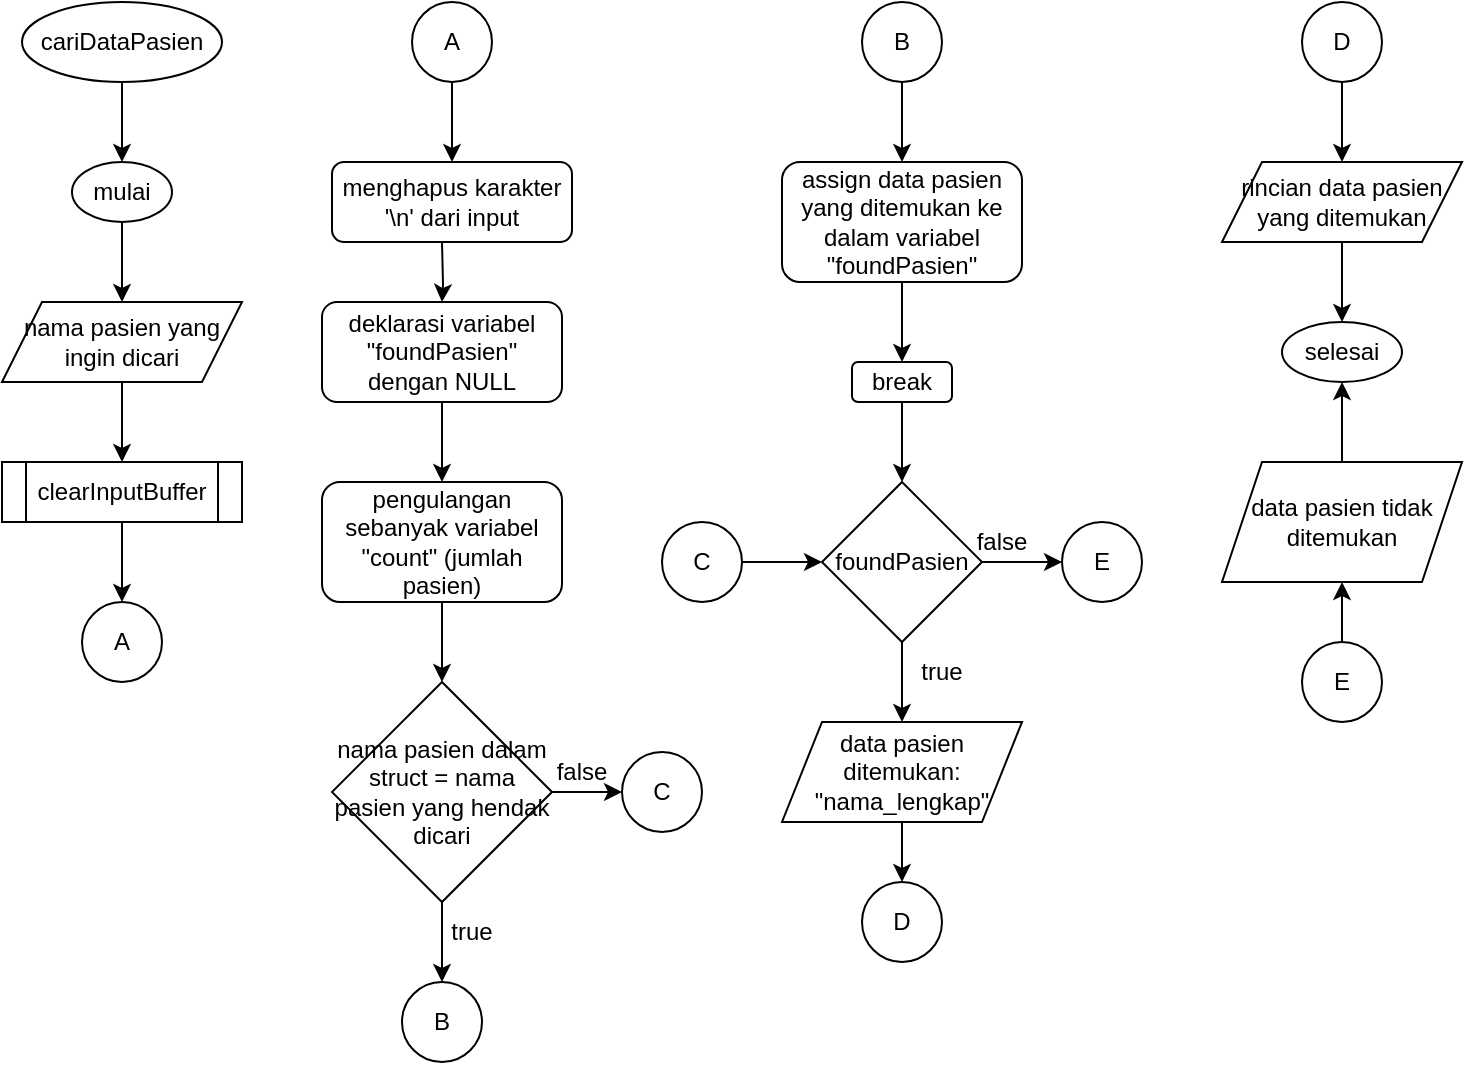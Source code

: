 <mxfile version="24.5.2" type="onedrive">
  <diagram name="Halaman-1" id="Zz-5cSAST-9Dv1S7MNW6">
    <mxGraphModel grid="1" page="1" gridSize="10" guides="1" tooltips="1" connect="1" arrows="1" fold="1" pageScale="1" pageWidth="827" pageHeight="1169" math="0" shadow="0">
      <root>
        <mxCell id="0" />
        <mxCell id="1" parent="0" />
        <mxCell id="5BNyNckIgp-UddNAA74F-3" value="" style="edgeStyle=orthogonalEdgeStyle;rounded=0;orthogonalLoop=1;jettySize=auto;html=1;" edge="1" parent="1" source="5BNyNckIgp-UddNAA74F-1" target="5BNyNckIgp-UddNAA74F-2">
          <mxGeometry relative="1" as="geometry" />
        </mxCell>
        <mxCell id="5BNyNckIgp-UddNAA74F-1" value="cariDataPasien" style="ellipse;whiteSpace=wrap;html=1;" vertex="1" parent="1">
          <mxGeometry x="40" y="40" width="100" height="40" as="geometry" />
        </mxCell>
        <mxCell id="5BNyNckIgp-UddNAA74F-5" value="" style="edgeStyle=orthogonalEdgeStyle;rounded=0;orthogonalLoop=1;jettySize=auto;html=1;" edge="1" parent="1" source="5BNyNckIgp-UddNAA74F-2" target="5BNyNckIgp-UddNAA74F-4">
          <mxGeometry relative="1" as="geometry" />
        </mxCell>
        <mxCell id="5BNyNckIgp-UddNAA74F-2" value="mulai" style="ellipse;whiteSpace=wrap;html=1;" vertex="1" parent="1">
          <mxGeometry x="65" y="120" width="50" height="30" as="geometry" />
        </mxCell>
        <mxCell id="5BNyNckIgp-UddNAA74F-7" value="" style="edgeStyle=orthogonalEdgeStyle;rounded=0;orthogonalLoop=1;jettySize=auto;html=1;" edge="1" parent="1" source="5BNyNckIgp-UddNAA74F-4" target="5BNyNckIgp-UddNAA74F-6">
          <mxGeometry relative="1" as="geometry" />
        </mxCell>
        <mxCell id="5BNyNckIgp-UddNAA74F-4" value="nama pasien yang ingin dicari" style="shape=parallelogram;perimeter=parallelogramPerimeter;whiteSpace=wrap;html=1;fixedSize=1;" vertex="1" parent="1">
          <mxGeometry x="30" y="190" width="120" height="40" as="geometry" />
        </mxCell>
        <mxCell id="5BNyNckIgp-UddNAA74F-34" value="" style="edgeStyle=orthogonalEdgeStyle;rounded=0;orthogonalLoop=1;jettySize=auto;html=1;" edge="1" parent="1" source="5BNyNckIgp-UddNAA74F-6" target="5BNyNckIgp-UddNAA74F-33">
          <mxGeometry relative="1" as="geometry" />
        </mxCell>
        <mxCell id="5BNyNckIgp-UddNAA74F-6" value="clearInputBuffer" style="shape=process;whiteSpace=wrap;html=1;backgroundOutline=1;" vertex="1" parent="1">
          <mxGeometry x="30" y="270" width="120" height="30" as="geometry" />
        </mxCell>
        <mxCell id="5BNyNckIgp-UddNAA74F-11" value="" style="edgeStyle=orthogonalEdgeStyle;rounded=0;orthogonalLoop=1;jettySize=auto;html=1;" edge="1" parent="1" target="5BNyNckIgp-UddNAA74F-10">
          <mxGeometry relative="1" as="geometry">
            <mxPoint x="250" y="160" as="sourcePoint" />
          </mxGeometry>
        </mxCell>
        <mxCell id="5BNyNckIgp-UddNAA74F-13" value="" style="edgeStyle=orthogonalEdgeStyle;rounded=0;orthogonalLoop=1;jettySize=auto;html=1;" edge="1" parent="1" source="5BNyNckIgp-UddNAA74F-10" target="5BNyNckIgp-UddNAA74F-12">
          <mxGeometry relative="1" as="geometry" />
        </mxCell>
        <mxCell id="5BNyNckIgp-UddNAA74F-10" value="deklarasi variabel &quot;foundPasien&quot; dengan NULL" style="rounded=1;whiteSpace=wrap;html=1;" vertex="1" parent="1">
          <mxGeometry x="190" y="190" width="120" height="50" as="geometry" />
        </mxCell>
        <mxCell id="5BNyNckIgp-UddNAA74F-15" value="" style="edgeStyle=orthogonalEdgeStyle;rounded=0;orthogonalLoop=1;jettySize=auto;html=1;" edge="1" parent="1" source="5BNyNckIgp-UddNAA74F-12" target="5BNyNckIgp-UddNAA74F-14">
          <mxGeometry relative="1" as="geometry" />
        </mxCell>
        <mxCell id="5BNyNckIgp-UddNAA74F-12" value="pengulangan sebanyak variabel &quot;count&quot; (jumlah pasien)" style="rounded=1;whiteSpace=wrap;html=1;" vertex="1" parent="1">
          <mxGeometry x="190" y="280" width="120" height="60" as="geometry" />
        </mxCell>
        <mxCell id="5BNyNckIgp-UddNAA74F-38" value="" style="edgeStyle=orthogonalEdgeStyle;rounded=0;orthogonalLoop=1;jettySize=auto;html=1;" edge="1" parent="1" source="5BNyNckIgp-UddNAA74F-14" target="5BNyNckIgp-UddNAA74F-37">
          <mxGeometry relative="1" as="geometry" />
        </mxCell>
        <mxCell id="5BNyNckIgp-UddNAA74F-41" value="" style="edgeStyle=orthogonalEdgeStyle;rounded=0;orthogonalLoop=1;jettySize=auto;html=1;" edge="1" parent="1" source="5BNyNckIgp-UddNAA74F-14" target="5BNyNckIgp-UddNAA74F-40">
          <mxGeometry relative="1" as="geometry" />
        </mxCell>
        <mxCell id="5BNyNckIgp-UddNAA74F-14" value="nama pasien dalam struct = nama pasien yang hendak dicari" style="rhombus;whiteSpace=wrap;html=1;" vertex="1" parent="1">
          <mxGeometry x="195" y="380" width="110" height="110" as="geometry" />
        </mxCell>
        <mxCell id="5BNyNckIgp-UddNAA74F-20" value="" style="edgeStyle=orthogonalEdgeStyle;rounded=0;orthogonalLoop=1;jettySize=auto;html=1;" edge="1" parent="1" source="5BNyNckIgp-UddNAA74F-16" target="5BNyNckIgp-UddNAA74F-19">
          <mxGeometry relative="1" as="geometry" />
        </mxCell>
        <mxCell id="5BNyNckIgp-UddNAA74F-16" value="assign data pasien yang ditemukan ke dalam variabel &quot;foundPasien&quot;" style="rounded=1;whiteSpace=wrap;html=1;" vertex="1" parent="1">
          <mxGeometry x="420" y="120" width="120" height="60" as="geometry" />
        </mxCell>
        <mxCell id="5BNyNckIgp-UddNAA74F-22" value="" style="edgeStyle=orthogonalEdgeStyle;rounded=0;orthogonalLoop=1;jettySize=auto;html=1;" edge="1" parent="1" source="5BNyNckIgp-UddNAA74F-19" target="5BNyNckIgp-UddNAA74F-21">
          <mxGeometry relative="1" as="geometry" />
        </mxCell>
        <mxCell id="5BNyNckIgp-UddNAA74F-19" value="break" style="rounded=1;whiteSpace=wrap;html=1;" vertex="1" parent="1">
          <mxGeometry x="455" y="220" width="50" height="20" as="geometry" />
        </mxCell>
        <mxCell id="5BNyNckIgp-UddNAA74F-24" value="" style="edgeStyle=orthogonalEdgeStyle;rounded=0;orthogonalLoop=1;jettySize=auto;html=1;" edge="1" parent="1" source="5BNyNckIgp-UddNAA74F-21" target="5BNyNckIgp-UddNAA74F-23">
          <mxGeometry relative="1" as="geometry" />
        </mxCell>
        <mxCell id="5BNyNckIgp-UddNAA74F-57" value="" style="edgeStyle=orthogonalEdgeStyle;rounded=0;orthogonalLoop=1;jettySize=auto;html=1;" edge="1" parent="1" source="5BNyNckIgp-UddNAA74F-21" target="5BNyNckIgp-UddNAA74F-56">
          <mxGeometry relative="1" as="geometry" />
        </mxCell>
        <mxCell id="5BNyNckIgp-UddNAA74F-21" value="foundPasien" style="rhombus;whiteSpace=wrap;html=1;" vertex="1" parent="1">
          <mxGeometry x="440" y="280" width="80" height="80" as="geometry" />
        </mxCell>
        <mxCell id="5BNyNckIgp-UddNAA74F-46" value="" style="edgeStyle=orthogonalEdgeStyle;rounded=0;orthogonalLoop=1;jettySize=auto;html=1;" edge="1" parent="1" source="5BNyNckIgp-UddNAA74F-23" target="5BNyNckIgp-UddNAA74F-45">
          <mxGeometry relative="1" as="geometry" />
        </mxCell>
        <mxCell id="5BNyNckIgp-UddNAA74F-23" value="data pasien ditemukan: &quot;nama_lengkap&quot;" style="shape=parallelogram;perimeter=parallelogramPerimeter;whiteSpace=wrap;html=1;fixedSize=1;" vertex="1" parent="1">
          <mxGeometry x="420" y="400" width="120" height="50" as="geometry" />
        </mxCell>
        <mxCell id="5BNyNckIgp-UddNAA74F-25" value="true" style="text;html=1;align=center;verticalAlign=middle;whiteSpace=wrap;rounded=0;" vertex="1" parent="1">
          <mxGeometry x="470" y="360" width="60" height="30" as="geometry" />
        </mxCell>
        <mxCell id="5BNyNckIgp-UddNAA74F-50" value="" style="edgeStyle=orthogonalEdgeStyle;rounded=0;orthogonalLoop=1;jettySize=auto;html=1;" edge="1" parent="1" source="5BNyNckIgp-UddNAA74F-27" target="5BNyNckIgp-UddNAA74F-49">
          <mxGeometry relative="1" as="geometry" />
        </mxCell>
        <mxCell id="5BNyNckIgp-UddNAA74F-27" value="rincian data pasien yang ditemukan" style="shape=parallelogram;perimeter=parallelogramPerimeter;whiteSpace=wrap;html=1;fixedSize=1;" vertex="1" parent="1">
          <mxGeometry x="640" y="120" width="120" height="40" as="geometry" />
        </mxCell>
        <mxCell id="5BNyNckIgp-UddNAA74F-51" value="" style="edgeStyle=orthogonalEdgeStyle;rounded=0;orthogonalLoop=1;jettySize=auto;html=1;" edge="1" parent="1" source="5BNyNckIgp-UddNAA74F-29" target="5BNyNckIgp-UddNAA74F-49">
          <mxGeometry relative="1" as="geometry" />
        </mxCell>
        <mxCell id="5BNyNckIgp-UddNAA74F-29" value="data pasien tidak ditemukan" style="shape=parallelogram;perimeter=parallelogramPerimeter;whiteSpace=wrap;html=1;fixedSize=1;" vertex="1" parent="1">
          <mxGeometry x="640" y="270" width="120" height="60" as="geometry" />
        </mxCell>
        <mxCell id="5BNyNckIgp-UddNAA74F-32" value="menghapus karakter &#39;\n&#39; dari input" style="rounded=1;whiteSpace=wrap;html=1;" vertex="1" parent="1">
          <mxGeometry x="195" y="120" width="120" height="40" as="geometry" />
        </mxCell>
        <mxCell id="5BNyNckIgp-UddNAA74F-33" value="A" style="ellipse;whiteSpace=wrap;html=1;aspect=fixed;" vertex="1" parent="1">
          <mxGeometry x="70" y="340" width="40" height="40" as="geometry" />
        </mxCell>
        <mxCell id="5BNyNckIgp-UddNAA74F-36" value="" style="edgeStyle=orthogonalEdgeStyle;rounded=0;orthogonalLoop=1;jettySize=auto;html=1;" edge="1" parent="1" source="5BNyNckIgp-UddNAA74F-35" target="5BNyNckIgp-UddNAA74F-32">
          <mxGeometry relative="1" as="geometry" />
        </mxCell>
        <mxCell id="5BNyNckIgp-UddNAA74F-35" value="A" style="ellipse;whiteSpace=wrap;html=1;aspect=fixed;" vertex="1" parent="1">
          <mxGeometry x="235" y="40" width="40" height="40" as="geometry" />
        </mxCell>
        <mxCell id="5BNyNckIgp-UddNAA74F-37" value="B" style="ellipse;whiteSpace=wrap;html=1;aspect=fixed;" vertex="1" parent="1">
          <mxGeometry x="230" y="530" width="40" height="40" as="geometry" />
        </mxCell>
        <mxCell id="5BNyNckIgp-UddNAA74F-39" value="true" style="text;html=1;align=center;verticalAlign=middle;whiteSpace=wrap;rounded=0;" vertex="1" parent="1">
          <mxGeometry x="235" y="490" width="60" height="30" as="geometry" />
        </mxCell>
        <mxCell id="5BNyNckIgp-UddNAA74F-40" value="C" style="ellipse;whiteSpace=wrap;html=1;aspect=fixed;" vertex="1" parent="1">
          <mxGeometry x="340" y="415" width="40" height="40" as="geometry" />
        </mxCell>
        <mxCell id="5BNyNckIgp-UddNAA74F-42" value="false" style="text;html=1;align=center;verticalAlign=middle;whiteSpace=wrap;rounded=0;" vertex="1" parent="1">
          <mxGeometry x="290" y="410" width="60" height="30" as="geometry" />
        </mxCell>
        <mxCell id="5BNyNckIgp-UddNAA74F-44" value="" style="edgeStyle=orthogonalEdgeStyle;rounded=0;orthogonalLoop=1;jettySize=auto;html=1;" edge="1" parent="1" source="5BNyNckIgp-UddNAA74F-43" target="5BNyNckIgp-UddNAA74F-16">
          <mxGeometry relative="1" as="geometry" />
        </mxCell>
        <mxCell id="5BNyNckIgp-UddNAA74F-43" value="B" style="ellipse;whiteSpace=wrap;html=1;aspect=fixed;" vertex="1" parent="1">
          <mxGeometry x="460" y="40" width="40" height="40" as="geometry" />
        </mxCell>
        <mxCell id="5BNyNckIgp-UddNAA74F-45" value="D" style="ellipse;whiteSpace=wrap;html=1;aspect=fixed;" vertex="1" parent="1">
          <mxGeometry x="460" y="480" width="40" height="40" as="geometry" />
        </mxCell>
        <mxCell id="5BNyNckIgp-UddNAA74F-48" value="" style="edgeStyle=orthogonalEdgeStyle;rounded=0;orthogonalLoop=1;jettySize=auto;html=1;" edge="1" parent="1" source="5BNyNckIgp-UddNAA74F-47" target="5BNyNckIgp-UddNAA74F-27">
          <mxGeometry relative="1" as="geometry" />
        </mxCell>
        <mxCell id="5BNyNckIgp-UddNAA74F-47" value="D" style="ellipse;whiteSpace=wrap;html=1;aspect=fixed;" vertex="1" parent="1">
          <mxGeometry x="680" y="40" width="40" height="40" as="geometry" />
        </mxCell>
        <mxCell id="5BNyNckIgp-UddNAA74F-49" value="selesai" style="ellipse;whiteSpace=wrap;html=1;" vertex="1" parent="1">
          <mxGeometry x="670" y="200" width="60" height="30" as="geometry" />
        </mxCell>
        <mxCell id="5BNyNckIgp-UddNAA74F-53" value="" style="edgeStyle=orthogonalEdgeStyle;rounded=0;orthogonalLoop=1;jettySize=auto;html=1;" edge="1" parent="1" source="5BNyNckIgp-UddNAA74F-52" target="5BNyNckIgp-UddNAA74F-29">
          <mxGeometry relative="1" as="geometry" />
        </mxCell>
        <mxCell id="5BNyNckIgp-UddNAA74F-52" value="E" style="ellipse;whiteSpace=wrap;html=1;aspect=fixed;" vertex="1" parent="1">
          <mxGeometry x="680" y="360" width="40" height="40" as="geometry" />
        </mxCell>
        <mxCell id="5BNyNckIgp-UddNAA74F-55" value="" style="edgeStyle=orthogonalEdgeStyle;rounded=0;orthogonalLoop=1;jettySize=auto;html=1;" edge="1" parent="1" source="5BNyNckIgp-UddNAA74F-54" target="5BNyNckIgp-UddNAA74F-21">
          <mxGeometry relative="1" as="geometry" />
        </mxCell>
        <mxCell id="5BNyNckIgp-UddNAA74F-54" value="C" style="ellipse;whiteSpace=wrap;html=1;aspect=fixed;" vertex="1" parent="1">
          <mxGeometry x="360" y="300" width="40" height="40" as="geometry" />
        </mxCell>
        <mxCell id="5BNyNckIgp-UddNAA74F-56" value="E" style="ellipse;whiteSpace=wrap;html=1;aspect=fixed;" vertex="1" parent="1">
          <mxGeometry x="560" y="300" width="40" height="40" as="geometry" />
        </mxCell>
        <mxCell id="5BNyNckIgp-UddNAA74F-58" value="false" style="text;html=1;align=center;verticalAlign=middle;whiteSpace=wrap;rounded=0;" vertex="1" parent="1">
          <mxGeometry x="500" y="295" width="60" height="30" as="geometry" />
        </mxCell>
      </root>
    </mxGraphModel>
  </diagram>
</mxfile>
